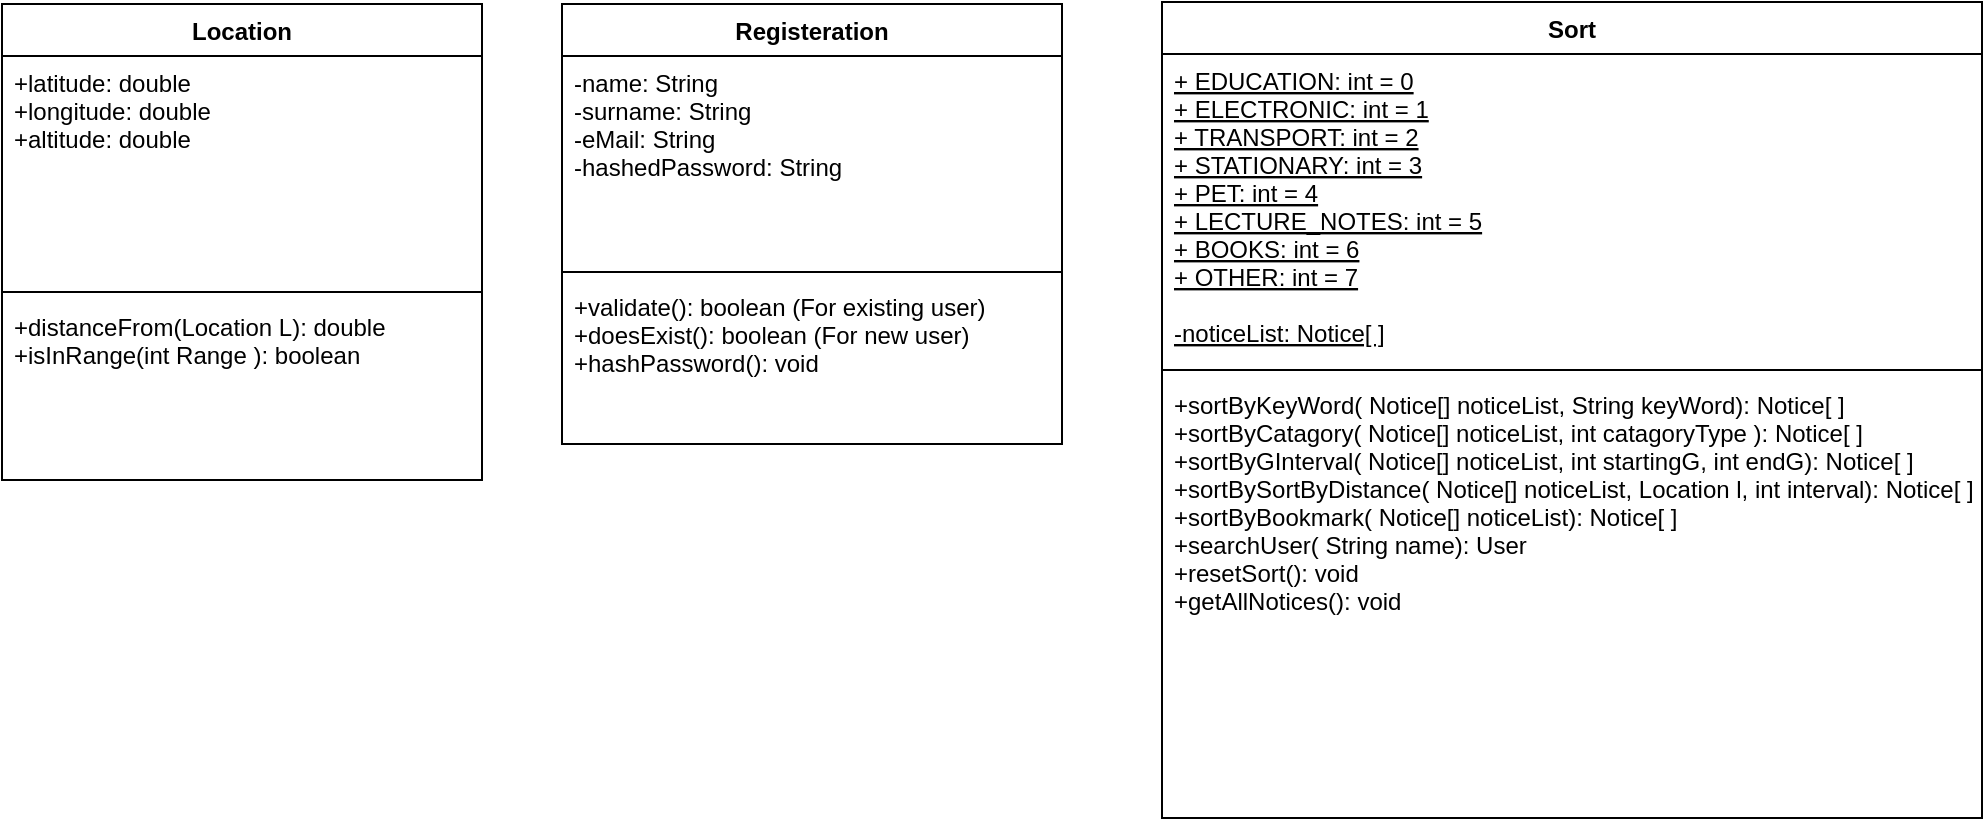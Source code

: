 <mxfile version="12.3.2" type="github" pages="1"><diagram id="3Eec0snpI-XG1nCCCOZo" name="Page-2"><mxGraphModel dx="1233" dy="618" grid="1" gridSize="10" guides="1" tooltips="1" connect="1" arrows="1" fold="1" page="1" pageScale="1" pageWidth="1169" pageHeight="827" math="0" shadow="0"><root><mxCell id="tYBDe2qLTFkrOLAjTUEc-0"/><mxCell id="tYBDe2qLTFkrOLAjTUEc-1" parent="tYBDe2qLTFkrOLAjTUEc-0"/><mxCell id="d0KvE8CgujmkOQsOHqEZ-0" value="Location" style="swimlane;fontStyle=1;align=center;verticalAlign=top;childLayout=stackLayout;horizontal=1;startSize=26;horizontalStack=0;resizeParent=1;resizeParentMax=0;resizeLast=0;collapsible=1;marginBottom=0;" vertex="1" parent="tYBDe2qLTFkrOLAjTUEc-1"><mxGeometry x="40" y="131" width="240" height="238" as="geometry"/></mxCell><mxCell id="d0KvE8CgujmkOQsOHqEZ-1" value="+latitude: double&#10;+longitude: double&#10;+altitude: double" style="text;strokeColor=none;fillColor=none;align=left;verticalAlign=top;spacingLeft=4;spacingRight=4;overflow=hidden;rotatable=0;points=[[0,0.5],[1,0.5]];portConstraint=eastwest;" vertex="1" parent="d0KvE8CgujmkOQsOHqEZ-0"><mxGeometry y="26" width="240" height="114" as="geometry"/></mxCell><mxCell id="d0KvE8CgujmkOQsOHqEZ-2" value="" style="line;strokeWidth=1;fillColor=none;align=left;verticalAlign=middle;spacingTop=-1;spacingLeft=3;spacingRight=3;rotatable=0;labelPosition=right;points=[];portConstraint=eastwest;" vertex="1" parent="d0KvE8CgujmkOQsOHqEZ-0"><mxGeometry y="140" width="240" height="8" as="geometry"/></mxCell><mxCell id="d0KvE8CgujmkOQsOHqEZ-3" value="+distanceFrom(Location L): double&#10;+isInRange(int Range ): boolean" style="text;strokeColor=none;fillColor=none;align=left;verticalAlign=top;spacingLeft=4;spacingRight=4;overflow=hidden;rotatable=0;points=[[0,0.5],[1,0.5]];portConstraint=eastwest;" vertex="1" parent="d0KvE8CgujmkOQsOHqEZ-0"><mxGeometry y="148" width="240" height="90" as="geometry"/></mxCell><mxCell id="d0KvE8CgujmkOQsOHqEZ-12" value="Registeration" style="swimlane;fontStyle=1;align=center;verticalAlign=top;childLayout=stackLayout;horizontal=1;startSize=26;horizontalStack=0;resizeParent=1;resizeParentMax=0;resizeLast=0;collapsible=1;marginBottom=0;" vertex="1" parent="tYBDe2qLTFkrOLAjTUEc-1"><mxGeometry x="320" y="131" width="250" height="220" as="geometry"/></mxCell><mxCell id="d0KvE8CgujmkOQsOHqEZ-13" value="-name: String&#10;-surname: String&#10;-eMail: String&#10;-hashedPassword: String" style="text;strokeColor=none;fillColor=none;align=left;verticalAlign=top;spacingLeft=4;spacingRight=4;overflow=hidden;rotatable=0;points=[[0,0.5],[1,0.5]];portConstraint=eastwest;" vertex="1" parent="d0KvE8CgujmkOQsOHqEZ-12"><mxGeometry y="26" width="250" height="104" as="geometry"/></mxCell><mxCell id="d0KvE8CgujmkOQsOHqEZ-14" value="" style="line;strokeWidth=1;fillColor=none;align=left;verticalAlign=middle;spacingTop=-1;spacingLeft=3;spacingRight=3;rotatable=0;labelPosition=right;points=[];portConstraint=eastwest;" vertex="1" parent="d0KvE8CgujmkOQsOHqEZ-12"><mxGeometry y="130" width="250" height="8" as="geometry"/></mxCell><mxCell id="d0KvE8CgujmkOQsOHqEZ-15" value="+validate(): boolean (For existing user)&#10;+doesExist(): boolean (For new user)&#10;+hashPassword(): void&#10;" style="text;strokeColor=none;fillColor=none;align=left;verticalAlign=top;spacingLeft=4;spacingRight=4;overflow=hidden;rotatable=0;points=[[0,0.5],[1,0.5]];portConstraint=eastwest;" vertex="1" parent="d0KvE8CgujmkOQsOHqEZ-12"><mxGeometry y="138" width="250" height="82" as="geometry"/></mxCell><mxCell id="d0KvE8CgujmkOQsOHqEZ-17" value="Sort" style="swimlane;fontStyle=1;align=center;verticalAlign=top;childLayout=stackLayout;horizontal=1;startSize=26;horizontalStack=0;resizeParent=1;resizeParentMax=0;resizeLast=0;collapsible=1;marginBottom=0;" vertex="1" parent="tYBDe2qLTFkrOLAjTUEc-1"><mxGeometry x="620" y="130" width="410" height="408" as="geometry"/></mxCell><mxCell id="d0KvE8CgujmkOQsOHqEZ-18" value="+ EDUCATION: int = 0&#10;+ ELECTRONIC: int = 1&#10;+ TRANSPORT: int = 2&#10;+ STATIONARY: int = 3&#10;+ PET: int = 4&#10;+ LECTURE_NOTES: int = 5&#10;+ BOOKS: int = 6&#10;+ OTHER: int = 7&#10;&#10;-noticeList: Notice[ ]&#10;" style="text;strokeColor=none;fillColor=none;align=left;verticalAlign=top;spacingLeft=4;spacingRight=4;overflow=hidden;rotatable=0;points=[[0,0.5],[1,0.5]];portConstraint=eastwest;fontStyle=4" vertex="1" parent="d0KvE8CgujmkOQsOHqEZ-17"><mxGeometry y="26" width="410" height="154" as="geometry"/></mxCell><mxCell id="d0KvE8CgujmkOQsOHqEZ-19" value="" style="line;strokeWidth=1;fillColor=none;align=left;verticalAlign=middle;spacingTop=-1;spacingLeft=3;spacingRight=3;rotatable=0;labelPosition=right;points=[];portConstraint=eastwest;" vertex="1" parent="d0KvE8CgujmkOQsOHqEZ-17"><mxGeometry y="180" width="410" height="8" as="geometry"/></mxCell><mxCell id="d0KvE8CgujmkOQsOHqEZ-20" value="+sortByKeyWord( Notice[] noticeList, String keyWord): Notice[ ]&#10;+sortByCatagory( Notice[] noticeList, int catagoryType ): Notice[ ]&#10;+sortByGInterval( Notice[] noticeList, int startingG, int endG): Notice[ ]&#10;+sortBySortByDistance( Notice[] noticeList, Location l, int interval): Notice[ ]&#10;+sortByBookmark( Notice[] noticeList): Notice[ ]&#10;+searchUser( String name): User&#10;+resetSort(): void&#10;+getAllNotices(): void" style="text;strokeColor=none;fillColor=none;align=left;verticalAlign=top;spacingLeft=4;spacingRight=4;overflow=hidden;rotatable=0;points=[[0,0.5],[1,0.5]];portConstraint=eastwest;" vertex="1" parent="d0KvE8CgujmkOQsOHqEZ-17"><mxGeometry y="188" width="410" height="220" as="geometry"/></mxCell></root></mxGraphModel></diagram></mxfile>